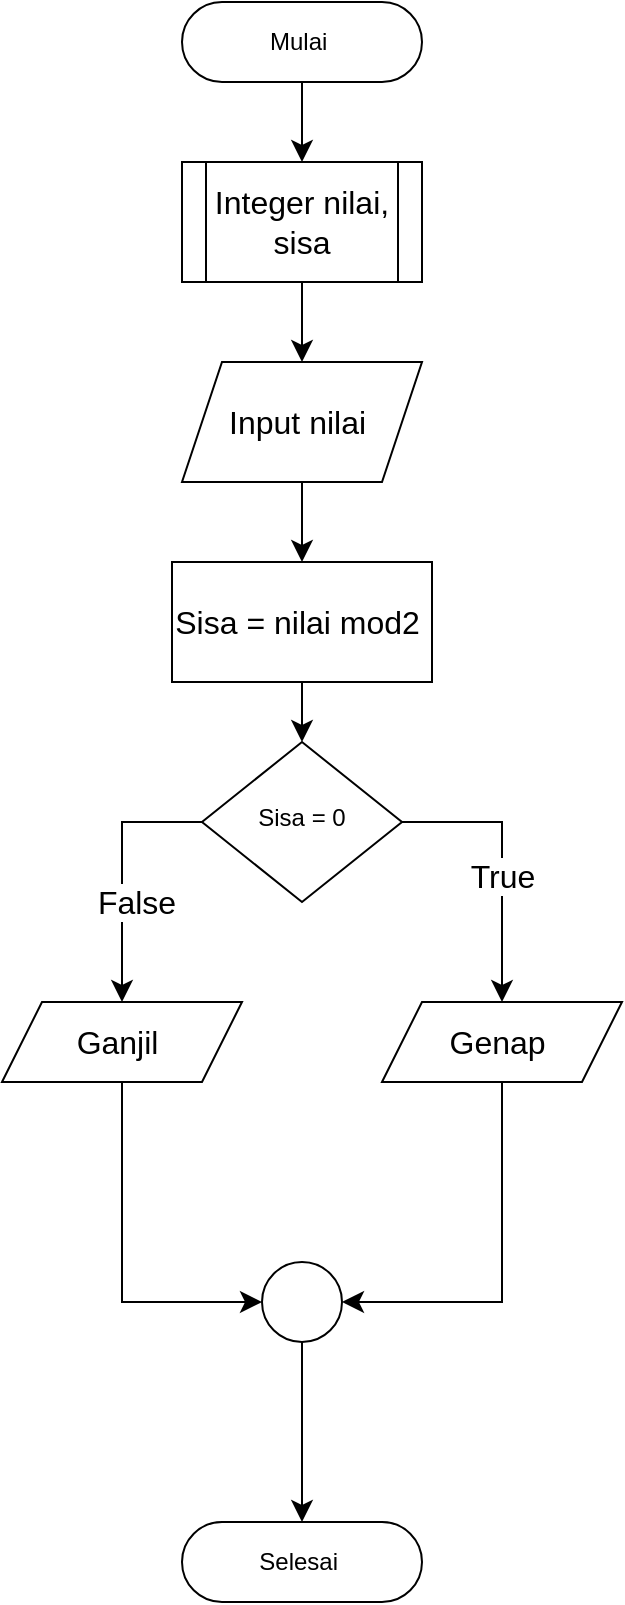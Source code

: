 <mxfile version="22.0.8" type="github">
  <diagram id="C5RBs43oDa-KdzZeNtuy" name="Page-1">
    <mxGraphModel dx="1026" dy="1683" grid="1" gridSize="10" guides="1" tooltips="1" connect="1" arrows="1" fold="1" page="1" pageScale="1" pageWidth="827" pageHeight="1169" math="0" shadow="0">
      <root>
        <mxCell id="WIyWlLk6GJQsqaUBKTNV-0" />
        <mxCell id="WIyWlLk6GJQsqaUBKTNV-1" parent="WIyWlLk6GJQsqaUBKTNV-0" />
        <mxCell id="WIyWlLk6GJQsqaUBKTNV-6" value="Sisa = 0" style="rhombus;whiteSpace=wrap;html=1;shadow=0;fontFamily=Helvetica;fontSize=12;align=center;strokeWidth=1;spacing=6;spacingTop=-4;" parent="WIyWlLk6GJQsqaUBKTNV-1" vertex="1">
          <mxGeometry x="170" y="450" width="100" height="80" as="geometry" />
        </mxCell>
        <mxCell id="WIyWlLk6GJQsqaUBKTNV-7" value="Selesai&amp;nbsp;" style="rounded=1;whiteSpace=wrap;html=1;fontSize=12;glass=0;strokeWidth=1;shadow=0;arcSize=50;" parent="WIyWlLk6GJQsqaUBKTNV-1" vertex="1">
          <mxGeometry x="160" y="840" width="120" height="40" as="geometry" />
        </mxCell>
        <mxCell id="DyRarhdBzYkOP2jfX-D7-0" value="Mulai&amp;nbsp;" style="rounded=1;whiteSpace=wrap;html=1;fontSize=12;glass=0;strokeWidth=1;shadow=0;arcSize=50;" vertex="1" parent="WIyWlLk6GJQsqaUBKTNV-1">
          <mxGeometry x="160" y="80" width="120" height="40" as="geometry" />
        </mxCell>
        <mxCell id="DyRarhdBzYkOP2jfX-D7-1" value="Integer nilai, sisa" style="shape=process;whiteSpace=wrap;html=1;backgroundOutline=1;fontSize=16;" vertex="1" parent="WIyWlLk6GJQsqaUBKTNV-1">
          <mxGeometry x="160" y="160" width="120" height="60" as="geometry" />
        </mxCell>
        <mxCell id="DyRarhdBzYkOP2jfX-D7-2" value="Input nilai&amp;nbsp;" style="shape=parallelogram;perimeter=parallelogramPerimeter;whiteSpace=wrap;html=1;fixedSize=1;fontSize=16;" vertex="1" parent="WIyWlLk6GJQsqaUBKTNV-1">
          <mxGeometry x="160" y="260" width="120" height="60" as="geometry" />
        </mxCell>
        <mxCell id="DyRarhdBzYkOP2jfX-D7-3" value="Sisa = nilai mod2&amp;nbsp;" style="whiteSpace=wrap;html=1;fontSize=16;" vertex="1" parent="WIyWlLk6GJQsqaUBKTNV-1">
          <mxGeometry x="155" y="360" width="130" height="60" as="geometry" />
        </mxCell>
        <mxCell id="DyRarhdBzYkOP2jfX-D7-4" value="Ganjil&amp;nbsp;" style="shape=parallelogram;perimeter=parallelogramPerimeter;whiteSpace=wrap;html=1;fixedSize=1;fontSize=16;" vertex="1" parent="WIyWlLk6GJQsqaUBKTNV-1">
          <mxGeometry x="70" y="580" width="120" height="40" as="geometry" />
        </mxCell>
        <mxCell id="DyRarhdBzYkOP2jfX-D7-5" value="Genap&amp;nbsp;" style="shape=parallelogram;perimeter=parallelogramPerimeter;whiteSpace=wrap;html=1;fixedSize=1;fontSize=16;" vertex="1" parent="WIyWlLk6GJQsqaUBKTNV-1">
          <mxGeometry x="260" y="580" width="120" height="40" as="geometry" />
        </mxCell>
        <mxCell id="DyRarhdBzYkOP2jfX-D7-7" style="edgeStyle=none;curved=1;rounded=0;orthogonalLoop=1;jettySize=auto;html=1;entryX=1;entryY=0.5;entryDx=0;entryDy=0;fontSize=12;startSize=8;endSize=8;" edge="1" parent="WIyWlLk6GJQsqaUBKTNV-1" source="DyRarhdBzYkOP2jfX-D7-6" target="DyRarhdBzYkOP2jfX-D7-6">
          <mxGeometry relative="1" as="geometry" />
        </mxCell>
        <mxCell id="DyRarhdBzYkOP2jfX-D7-6" value="" style="ellipse;whiteSpace=wrap;html=1;fontSize=16;" vertex="1" parent="WIyWlLk6GJQsqaUBKTNV-1">
          <mxGeometry x="200" y="710" width="40" height="40" as="geometry" />
        </mxCell>
        <mxCell id="DyRarhdBzYkOP2jfX-D7-8" value="" style="edgeStyle=none;orthogonalLoop=1;jettySize=auto;html=1;rounded=0;fontSize=12;startSize=8;endSize=8;curved=1;exitX=0.5;exitY=1;exitDx=0;exitDy=0;entryX=0.5;entryY=0;entryDx=0;entryDy=0;" edge="1" parent="WIyWlLk6GJQsqaUBKTNV-1" source="DyRarhdBzYkOP2jfX-D7-0" target="DyRarhdBzYkOP2jfX-D7-1">
          <mxGeometry width="140" relative="1" as="geometry">
            <mxPoint x="150" y="330" as="sourcePoint" />
            <mxPoint x="210" y="150" as="targetPoint" />
            <Array as="points" />
          </mxGeometry>
        </mxCell>
        <mxCell id="DyRarhdBzYkOP2jfX-D7-9" value="" style="edgeStyle=none;orthogonalLoop=1;jettySize=auto;html=1;rounded=0;fontSize=12;startSize=8;endSize=8;curved=1;exitX=0.5;exitY=1;exitDx=0;exitDy=0;entryX=0.5;entryY=0;entryDx=0;entryDy=0;" edge="1" parent="WIyWlLk6GJQsqaUBKTNV-1" source="DyRarhdBzYkOP2jfX-D7-1" target="DyRarhdBzYkOP2jfX-D7-2">
          <mxGeometry width="140" relative="1" as="geometry">
            <mxPoint x="150" y="330" as="sourcePoint" />
            <mxPoint x="220" y="250" as="targetPoint" />
            <Array as="points" />
          </mxGeometry>
        </mxCell>
        <mxCell id="DyRarhdBzYkOP2jfX-D7-11" value="" style="edgeStyle=none;orthogonalLoop=1;jettySize=auto;html=1;rounded=0;fontSize=12;startSize=8;endSize=8;curved=1;entryX=0.5;entryY=0;entryDx=0;entryDy=0;exitX=0.5;exitY=1;exitDx=0;exitDy=0;" edge="1" parent="WIyWlLk6GJQsqaUBKTNV-1" source="DyRarhdBzYkOP2jfX-D7-3" target="WIyWlLk6GJQsqaUBKTNV-6">
          <mxGeometry width="140" relative="1" as="geometry">
            <mxPoint x="180" y="420" as="sourcePoint" />
            <mxPoint x="320" y="420" as="targetPoint" />
            <Array as="points" />
          </mxGeometry>
        </mxCell>
        <mxCell id="DyRarhdBzYkOP2jfX-D7-12" value="" style="edgeStyle=none;orthogonalLoop=1;jettySize=auto;html=1;rounded=0;fontSize=12;startSize=8;endSize=8;curved=1;exitX=0.5;exitY=1;exitDx=0;exitDy=0;entryX=0.5;entryY=0;entryDx=0;entryDy=0;" edge="1" parent="WIyWlLk6GJQsqaUBKTNV-1" source="DyRarhdBzYkOP2jfX-D7-2" target="DyRarhdBzYkOP2jfX-D7-3">
          <mxGeometry width="140" relative="1" as="geometry">
            <mxPoint x="180" y="420" as="sourcePoint" />
            <mxPoint x="320" y="420" as="targetPoint" />
            <Array as="points" />
          </mxGeometry>
        </mxCell>
        <mxCell id="DyRarhdBzYkOP2jfX-D7-14" value="" style="edgeStyle=segmentEdgeStyle;endArrow=classic;html=1;curved=0;rounded=0;endSize=8;startSize=8;sourcePerimeterSpacing=0;targetPerimeterSpacing=0;fontSize=12;exitX=0;exitY=0.5;exitDx=0;exitDy=0;entryX=0.5;entryY=0;entryDx=0;entryDy=0;" edge="1" parent="WIyWlLk6GJQsqaUBKTNV-1" source="WIyWlLk6GJQsqaUBKTNV-6" target="DyRarhdBzYkOP2jfX-D7-4">
          <mxGeometry width="140" relative="1" as="geometry">
            <mxPoint x="250" y="420" as="sourcePoint" />
            <mxPoint x="390" y="480" as="targetPoint" />
            <Array as="points">
              <mxPoint x="130" y="490" />
            </Array>
          </mxGeometry>
        </mxCell>
        <mxCell id="DyRarhdBzYkOP2jfX-D7-18" value="False" style="edgeLabel;html=1;align=center;verticalAlign=middle;resizable=0;points=[];fontSize=16;" vertex="1" connectable="0" parent="DyRarhdBzYkOP2jfX-D7-14">
          <mxGeometry x="0.224" y="7" relative="1" as="geometry">
            <mxPoint as="offset" />
          </mxGeometry>
        </mxCell>
        <mxCell id="DyRarhdBzYkOP2jfX-D7-16" value="" style="edgeStyle=segmentEdgeStyle;endArrow=classic;html=1;curved=0;rounded=0;endSize=8;startSize=8;sourcePerimeterSpacing=0;targetPerimeterSpacing=0;fontSize=12;exitX=1;exitY=0.5;exitDx=0;exitDy=0;entryX=0.5;entryY=0;entryDx=0;entryDy=0;" edge="1" parent="WIyWlLk6GJQsqaUBKTNV-1" source="WIyWlLk6GJQsqaUBKTNV-6" target="DyRarhdBzYkOP2jfX-D7-5">
          <mxGeometry width="140" relative="1" as="geometry">
            <mxPoint x="240" y="460" as="sourcePoint" />
            <mxPoint x="320" y="570" as="targetPoint" />
            <Array as="points">
              <mxPoint x="320" y="490" />
            </Array>
          </mxGeometry>
        </mxCell>
        <mxCell id="DyRarhdBzYkOP2jfX-D7-17" value="True" style="edgeLabel;html=1;align=center;verticalAlign=middle;resizable=0;points=[];fontSize=16;" vertex="1" connectable="0" parent="DyRarhdBzYkOP2jfX-D7-16">
          <mxGeometry x="0.097" relative="1" as="geometry">
            <mxPoint as="offset" />
          </mxGeometry>
        </mxCell>
        <mxCell id="DyRarhdBzYkOP2jfX-D7-20" value="" style="edgeStyle=segmentEdgeStyle;endArrow=classic;html=1;curved=0;rounded=0;endSize=8;startSize=8;sourcePerimeterSpacing=0;targetPerimeterSpacing=0;fontSize=12;exitX=0.5;exitY=1;exitDx=0;exitDy=0;entryX=0;entryY=0.5;entryDx=0;entryDy=0;" edge="1" parent="WIyWlLk6GJQsqaUBKTNV-1" source="DyRarhdBzYkOP2jfX-D7-4" target="DyRarhdBzYkOP2jfX-D7-6">
          <mxGeometry width="140" relative="1" as="geometry">
            <mxPoint x="210" y="620" as="sourcePoint" />
            <mxPoint x="350" y="680" as="targetPoint" />
            <Array as="points">
              <mxPoint x="130" y="730" />
            </Array>
          </mxGeometry>
        </mxCell>
        <mxCell id="DyRarhdBzYkOP2jfX-D7-21" value="" style="edgeStyle=segmentEdgeStyle;endArrow=classic;html=1;curved=0;rounded=0;endSize=8;startSize=8;sourcePerimeterSpacing=0;targetPerimeterSpacing=0;fontSize=12;exitX=0.5;exitY=1;exitDx=0;exitDy=0;entryX=1;entryY=0.5;entryDx=0;entryDy=0;" edge="1" parent="WIyWlLk6GJQsqaUBKTNV-1" source="DyRarhdBzYkOP2jfX-D7-5" target="DyRarhdBzYkOP2jfX-D7-6">
          <mxGeometry width="140" relative="1" as="geometry">
            <mxPoint x="270" y="670" as="sourcePoint" />
            <mxPoint x="250" y="730" as="targetPoint" />
            <Array as="points">
              <mxPoint x="320" y="730" />
            </Array>
          </mxGeometry>
        </mxCell>
        <mxCell id="DyRarhdBzYkOP2jfX-D7-23" value="" style="edgeStyle=none;orthogonalLoop=1;jettySize=auto;html=1;rounded=0;fontSize=12;startSize=8;endSize=8;curved=1;entryX=0.5;entryY=0;entryDx=0;entryDy=0;exitX=0.5;exitY=1;exitDx=0;exitDy=0;" edge="1" parent="WIyWlLk6GJQsqaUBKTNV-1" source="DyRarhdBzYkOP2jfX-D7-6" target="WIyWlLk6GJQsqaUBKTNV-7">
          <mxGeometry width="140" relative="1" as="geometry">
            <mxPoint x="40" y="770" as="sourcePoint" />
            <mxPoint x="180" y="770" as="targetPoint" />
            <Array as="points" />
          </mxGeometry>
        </mxCell>
      </root>
    </mxGraphModel>
  </diagram>
</mxfile>
